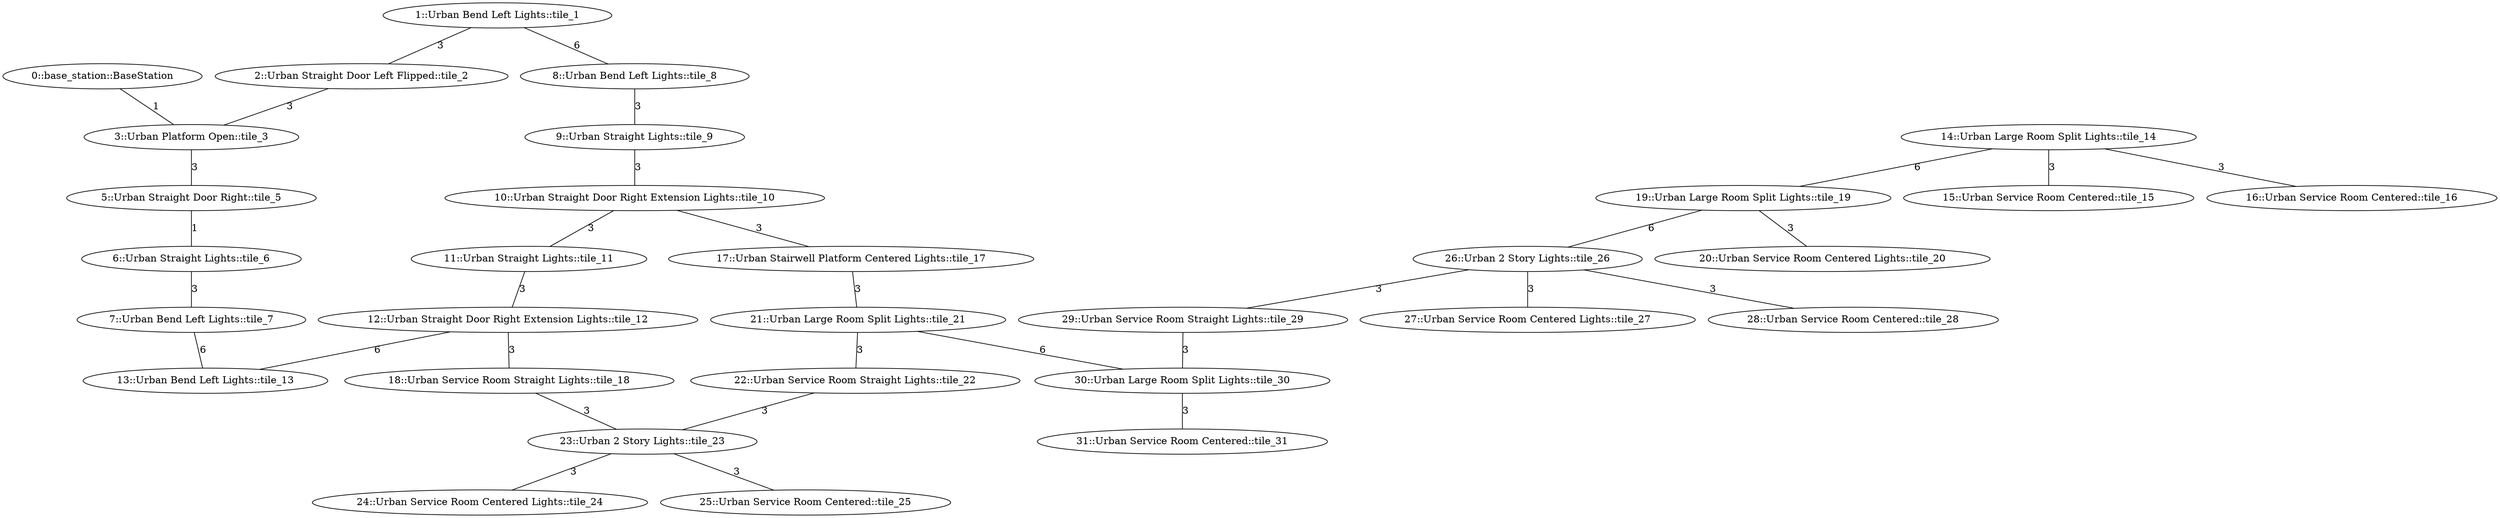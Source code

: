 /* Visibility graph for urban_circuit_05.tsv */
/* Generated with the tile_tsv.py script: */
/*   tile_tsv.py urban_circuit_05.tsv -\-graph-file urban_circuit_05.dot -\-world-file urban_circuit_05.sdf -\-world-name urban_circuit_05 -\-scale_x 40 -\-scale_y 40 -\-urban -\-y0 32 -\-x0 -120 -\-level_type row_col -\-levels_buf 9 */

graph {
  /* ==== Vertices ==== */

  /* Base station / Staging area */
  0   [label="0::base_station::BaseStation"];

  1   [label="1::Urban Bend Left Lights::tile_1"];
  2   [label="2::Urban Straight Door Left Flipped::tile_2"];
  3   [label="3::Urban Platform Open::tile_3"];
  5   [label="5::Urban Straight Door Right::tile_5"];
  6   [label="6::Urban Straight Lights::tile_6"];
  7   [label="7::Urban Bend Left Lights::tile_7"];
  8   [label="8::Urban Bend Left Lights::tile_8"];
  9   [label="9::Urban Straight Lights::tile_9"];
  10  [label="10::Urban Straight Door Right Extension Lights::tile_10"];
  11  [label="11::Urban Straight Lights::tile_11"];
  12  [label="12::Urban Straight Door Right Extension Lights::tile_12"];
  13  [label="13::Urban Bend Left Lights::tile_13"];
  14  [label="14::Urban Large Room Split Lights::tile_14"];
  15  [label="15::Urban Service Room Centered::tile_15"];
  16  [label="16::Urban Service Room Centered::tile_16"];
  17  [label="17::Urban Stairwell Platform Centered Lights::tile_17"];
  18  [label="18::Urban Service Room Straight Lights::tile_18"];
  19  [label="19::Urban Large Room Split Lights::tile_19"];
  20  [label="20::Urban Service Room Centered Lights::tile_20"];
  21  [label="21::Urban Large Room Split Lights::tile_21"];
  22  [label="22::Urban Service Room Straight Lights::tile_22"];
  23  [label="23::Urban 2 Story Lights::tile_23"];
  24  [label="24::Urban Service Room Centered Lights::tile_24"];
  25  [label="25::Urban Service Room Centered::tile_25"];
  26  [label="26::Urban 2 Story Lights::tile_26"];
  27  [label="27::Urban Service Room Centered Lights::tile_27"];
  28  [label="28::Urban Service Room Centered::tile_28"];
  29  [label="29::Urban Service Room Straight Lights::tile_29"];
  30  [label="30::Urban Large Room Split Lights::tile_30"];
  31  [label="31::Urban Service Room Centered::tile_31"];

  /* ==== Edges ==== */

  /* Base station */
  0  -- 3   [label=1];
  1  -- 2   [label=3];
  1  -- 8   [label=6];
  2  -- 3   [label=3];
  3  -- 5   [label=3];
  5  -- 6   [label=1];
  6  -- 7   [label=3];
  7  -- 13  [label=6];
  8  -- 9   [label=3];
  9  -- 10  [label=3];
  10 -- 11  [label=3];
  10 -- 17  [label=3];
  11 -- 12  [label=3];
  12 -- 13  [label=6];
  12 -- 18  [label=3];
  14 -- 19  [label=6];  /* Intersection */
  17 -- 21  [label=3];  /* Intersection */
  18 -- 23  [label=3];  /* Intersection */
  19 -- 26  [label=6];  /* Intersection */
  21 -- 22  [label=3];  /* Intersection */
  21 -- 30  [label=6];  /* Intersection */
  22 -- 23  [label=3];  /* Intersection */
  26 -- 29  [label=3];  /* Intersection */
  29 -- 30  [label=3];  /* Intersection */
  14 -- 15  [label=3];  /* Intersection */
  14 -- 16  [label=3];  /* Intersection */
  19 -- 20  [label=3];  /* Intersection */
  23 -- 24  [label=3];  /* Intersection */
  23 -- 25  [label=3];  /* Intersection */
  26 -- 27  [label=3];  /* Intersection */
  26 -- 28  [label=3];  /* Intersection */
  30 -- 31  [label=3];  /* Intersection */
}
